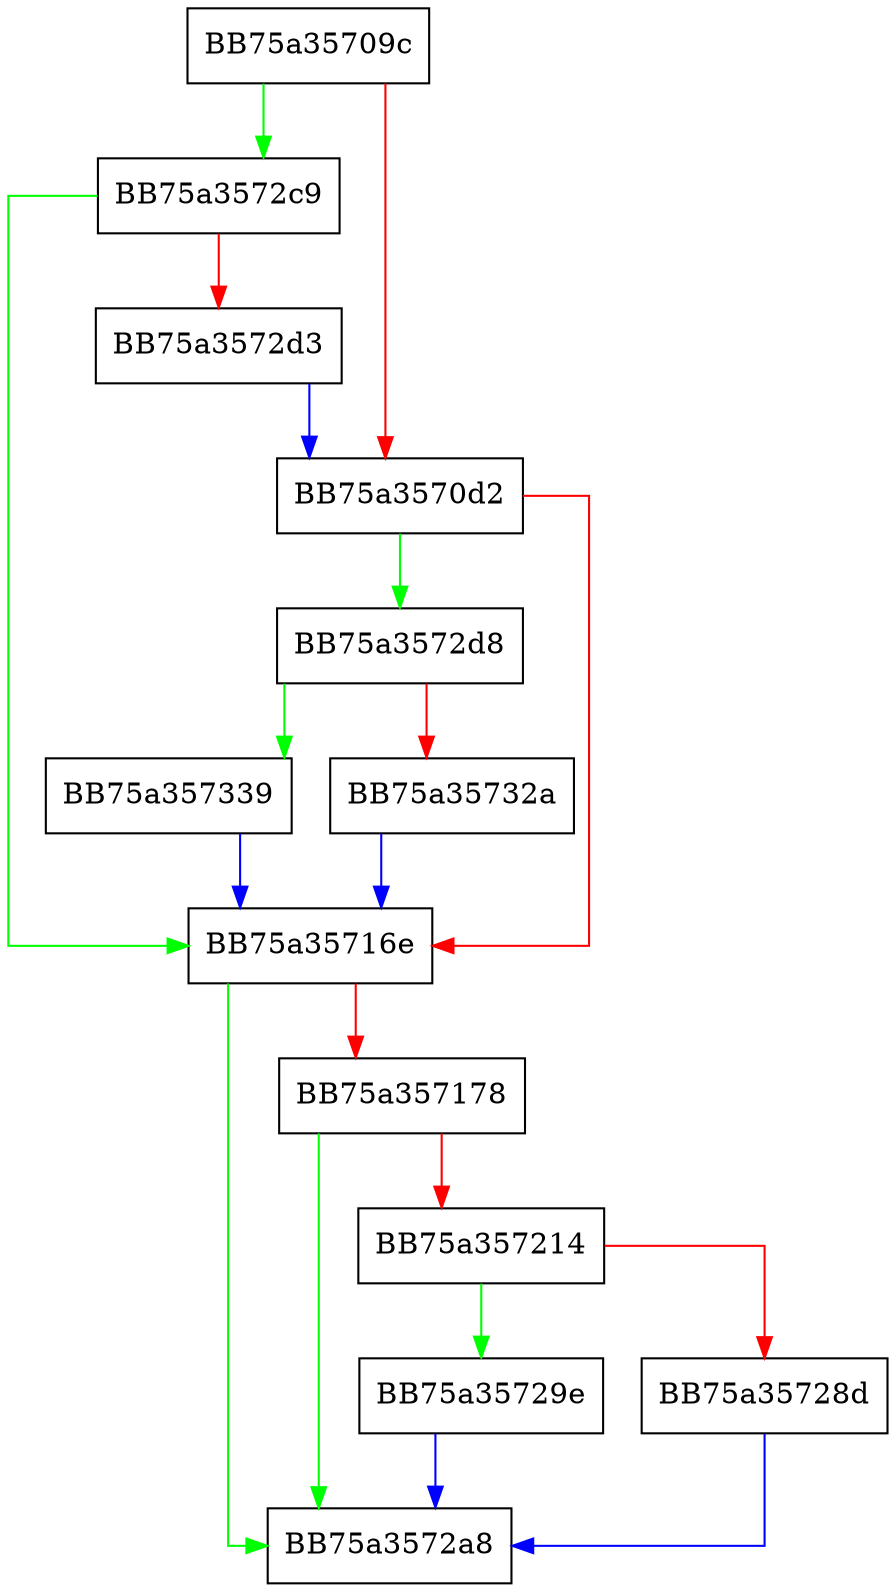 digraph _unhalted_ratio_check_dependencies {
  node [shape="box"];
  graph [splines=ortho];
  BB75a35709c -> BB75a3572c9 [color="green"];
  BB75a35709c -> BB75a3570d2 [color="red"];
  BB75a3570d2 -> BB75a3572d8 [color="green"];
  BB75a3570d2 -> BB75a35716e [color="red"];
  BB75a35716e -> BB75a3572a8 [color="green"];
  BB75a35716e -> BB75a357178 [color="red"];
  BB75a357178 -> BB75a3572a8 [color="green"];
  BB75a357178 -> BB75a357214 [color="red"];
  BB75a357214 -> BB75a35729e [color="green"];
  BB75a357214 -> BB75a35728d [color="red"];
  BB75a35728d -> BB75a3572a8 [color="blue"];
  BB75a35729e -> BB75a3572a8 [color="blue"];
  BB75a3572c9 -> BB75a35716e [color="green"];
  BB75a3572c9 -> BB75a3572d3 [color="red"];
  BB75a3572d3 -> BB75a3570d2 [color="blue"];
  BB75a3572d8 -> BB75a357339 [color="green"];
  BB75a3572d8 -> BB75a35732a [color="red"];
  BB75a35732a -> BB75a35716e [color="blue"];
  BB75a357339 -> BB75a35716e [color="blue"];
}